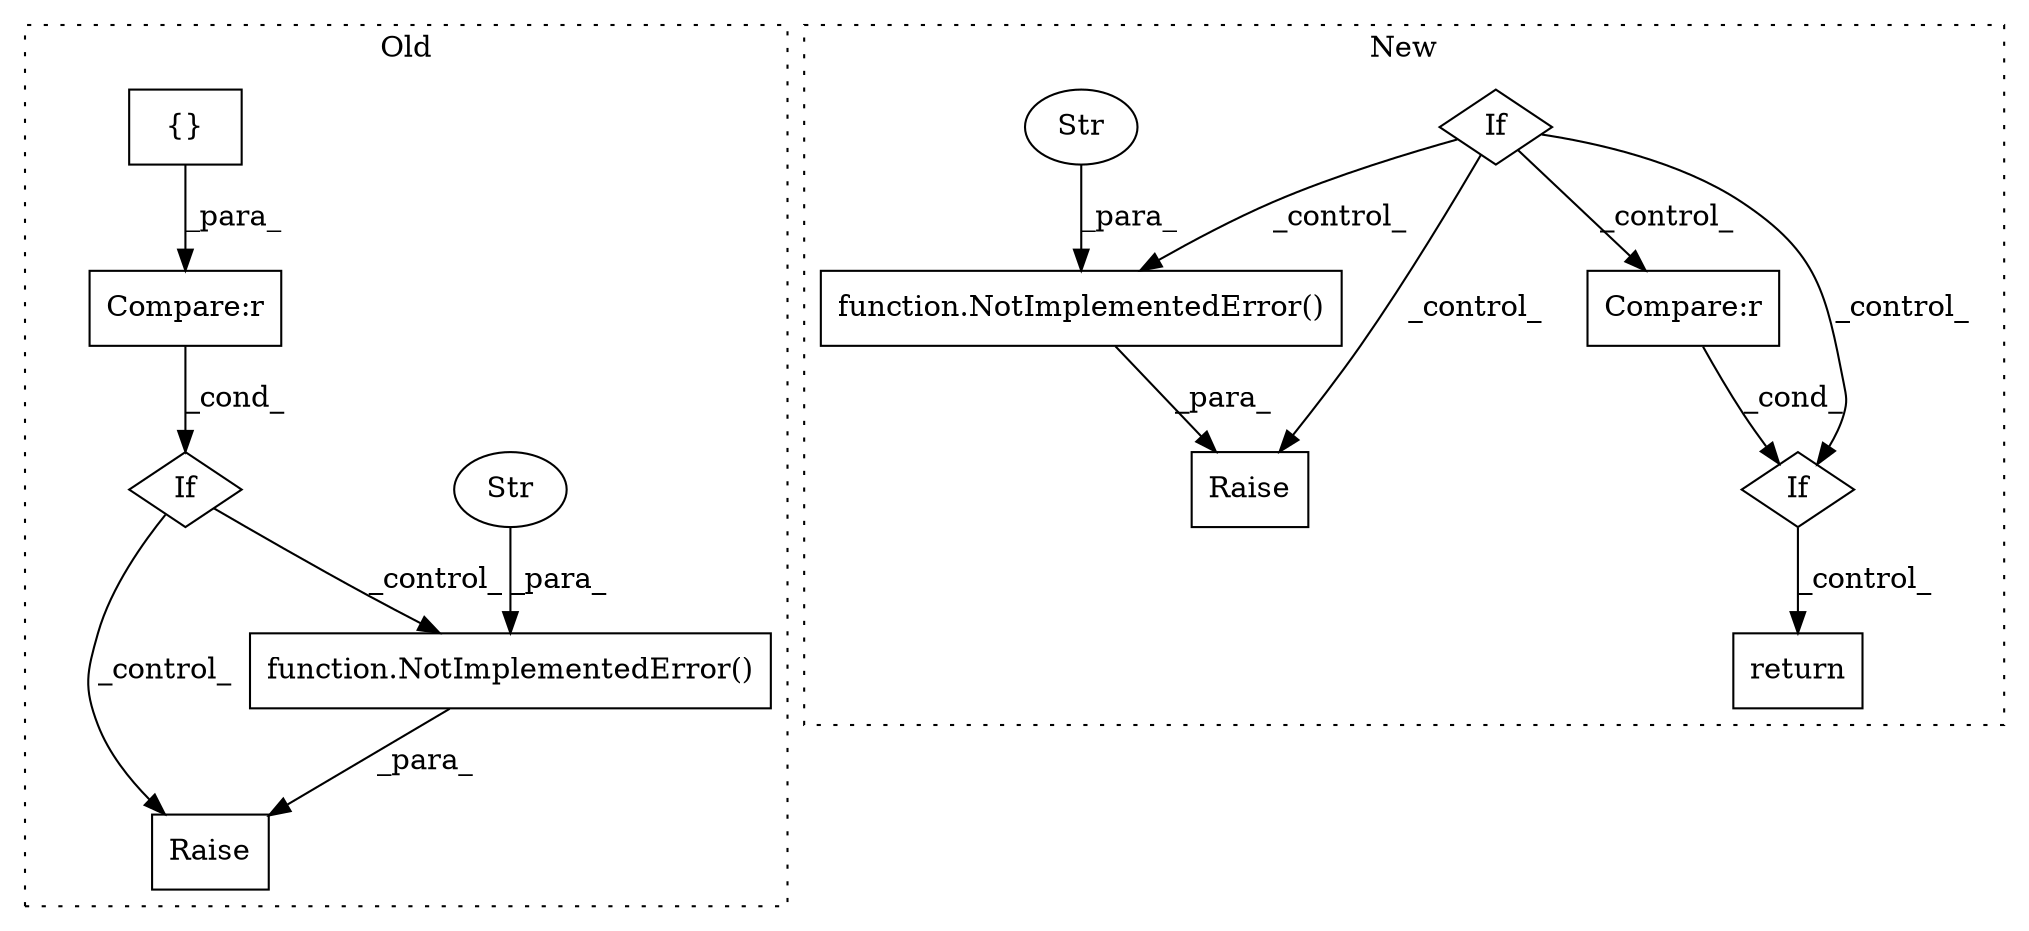 digraph G {
subgraph cluster0 {
1 [label="Raise" a="91" s="16089" l="6" shape="box"];
5 [label="function.NotImplementedError()" a="75" s="16095,16186" l="33,10" shape="box"];
6 [label="Str" a="66" s="16128" l="58" shape="ellipse"];
7 [label="If" a="96" s="16014" l="3" shape="diamond"];
8 [label="Compare:r" a="40" s="16017" l="62" shape="box"];
10 [label="{}" a="98" s="16032,16078" l="1,0" shape="box"];
label = "Old";
style="dotted";
}
subgraph cluster1 {
2 [label="function.NotImplementedError()" a="75" s="16451,16516" l="20,1" shape="box"];
3 [label="Raise" a="91" s="16445" l="6" shape="box"];
4 [label="Str" a="66" s="16471" l="45" shape="ellipse"];
9 [label="If" a="96" s="16409" l="3" shape="diamond"];
11 [label="Compare:r" a="40" s="16665" l="15" shape="box"];
12 [label="If" a="96" s="16662" l="3" shape="diamond"];
13 [label="return" a="93" s="16694" l="7" shape="box"];
label = "New";
style="dotted";
}
2 -> 3 [label="_para_"];
4 -> 2 [label="_para_"];
5 -> 1 [label="_para_"];
6 -> 5 [label="_para_"];
7 -> 1 [label="_control_"];
7 -> 5 [label="_control_"];
8 -> 7 [label="_cond_"];
9 -> 12 [label="_control_"];
9 -> 2 [label="_control_"];
9 -> 11 [label="_control_"];
9 -> 3 [label="_control_"];
10 -> 8 [label="_para_"];
11 -> 12 [label="_cond_"];
12 -> 13 [label="_control_"];
}